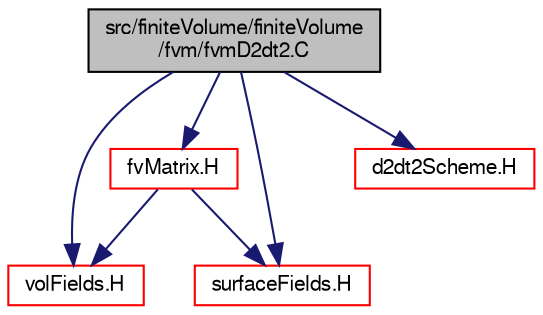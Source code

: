 digraph "src/finiteVolume/finiteVolume/fvm/fvmD2dt2.C"
{
  bgcolor="transparent";
  edge [fontname="FreeSans",fontsize="10",labelfontname="FreeSans",labelfontsize="10"];
  node [fontname="FreeSans",fontsize="10",shape=record];
  Node0 [label="src/finiteVolume/finiteVolume\l/fvm/fvmD2dt2.C",height=0.2,width=0.4,color="black", fillcolor="grey75", style="filled", fontcolor="black"];
  Node0 -> Node1 [color="midnightblue",fontsize="10",style="solid",fontname="FreeSans"];
  Node1 [label="volFields.H",height=0.2,width=0.4,color="red",URL="$a02750.html"];
  Node0 -> Node300 [color="midnightblue",fontsize="10",style="solid",fontname="FreeSans"];
  Node300 [label="surfaceFields.H",height=0.2,width=0.4,color="red",URL="$a02735.html",tooltip="Foam::surfaceFields. "];
  Node0 -> Node307 [color="midnightblue",fontsize="10",style="solid",fontname="FreeSans"];
  Node307 [label="fvMatrix.H",height=0.2,width=0.4,color="red",URL="$a03281.html"];
  Node307 -> Node1 [color="midnightblue",fontsize="10",style="solid",fontname="FreeSans"];
  Node307 -> Node300 [color="midnightblue",fontsize="10",style="solid",fontname="FreeSans"];
  Node0 -> Node313 [color="midnightblue",fontsize="10",style="solid",fontname="FreeSans"];
  Node313 [label="d2dt2Scheme.H",height=0.2,width=0.4,color="red",URL="$a02795.html"];
}
